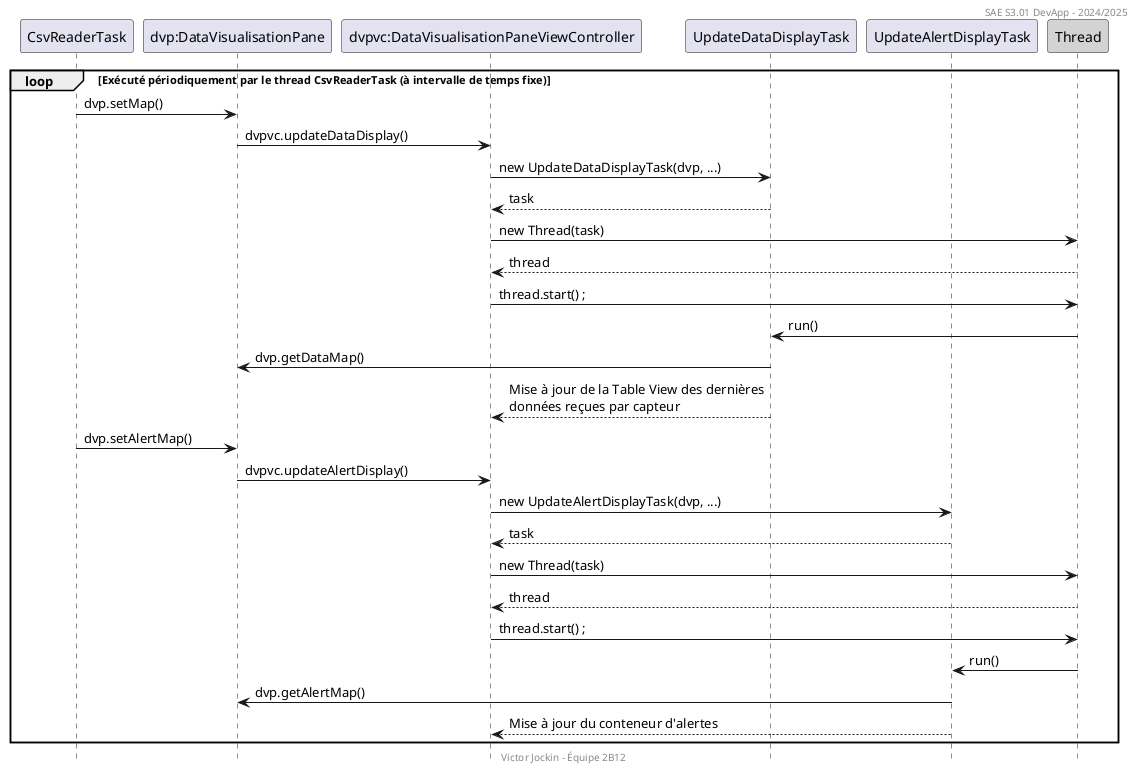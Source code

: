@startuml
header SAE S3.01 DevApp - 2024/2025
participant "CsvReaderTask" as csvrt
participant "dvp:DataVisualisationPane" as dvp
participant "dvpvc:DataVisualisationPaneViewController" as dvpvc
participant "UpdateDataDisplayTask" as uddt
participant "UpdateAlertDisplayTask" as uadt
participant "Thread" as thread #lightgrey
loop Exécuté périodiquement par le thread CsvReaderTask (à intervalle de temps fixe)
    csvrt -> dvp : dvp.setMap()
    dvp -> dvpvc : dvpvc.updateDataDisplay()
    dvpvc -> uddt : new UpdateDataDisplayTask(dvp, ...)
    dvpvc <-- uddt : task
    dvpvc -> thread : new Thread(task)
    dvpvc <-- thread : thread
    dvpvc -> thread : thread.start() ;
    thread -> uddt : run()
    uddt -> dvp : dvp.getDataMap()
    dvpvc <-- uddt : Mise à jour de la Table View des dernières\ndonnées reçues par capteur
    csvrt -> dvp : dvp.setAlertMap()
    dvp -> dvpvc : dvpvc.updateAlertDisplay()
    dvpvc -> uadt : new UpdateAlertDisplayTask(dvp, ...)
    dvpvc <-- uadt : task
    dvpvc -> thread : new Thread(task)
    dvpvc <-- thread : thread
    dvpvc -> thread : thread.start() ;
    thread -> uadt : run()
    uadt -> dvp : dvp.getAlertMap()
    dvpvc <-- uadt : Mise à jour du conteneur d'alertes
end
hide footbox
footer Victor Jockin - Équipe 2B12
@enduml